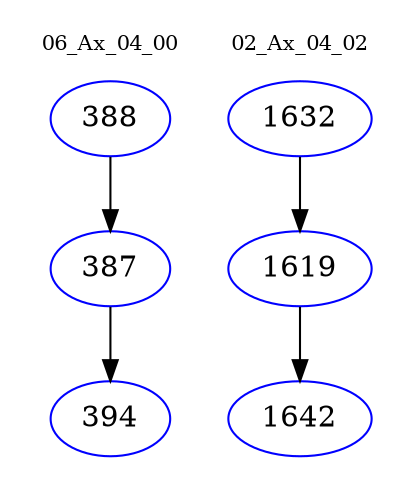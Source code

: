 digraph{
subgraph cluster_0 {
color = white
label = "06_Ax_04_00";
fontsize=10;
T0_388 [label="388", color="blue"]
T0_388 -> T0_387 [color="black"]
T0_387 [label="387", color="blue"]
T0_387 -> T0_394 [color="black"]
T0_394 [label="394", color="blue"]
}
subgraph cluster_1 {
color = white
label = "02_Ax_04_02";
fontsize=10;
T1_1632 [label="1632", color="blue"]
T1_1632 -> T1_1619 [color="black"]
T1_1619 [label="1619", color="blue"]
T1_1619 -> T1_1642 [color="black"]
T1_1642 [label="1642", color="blue"]
}
}
